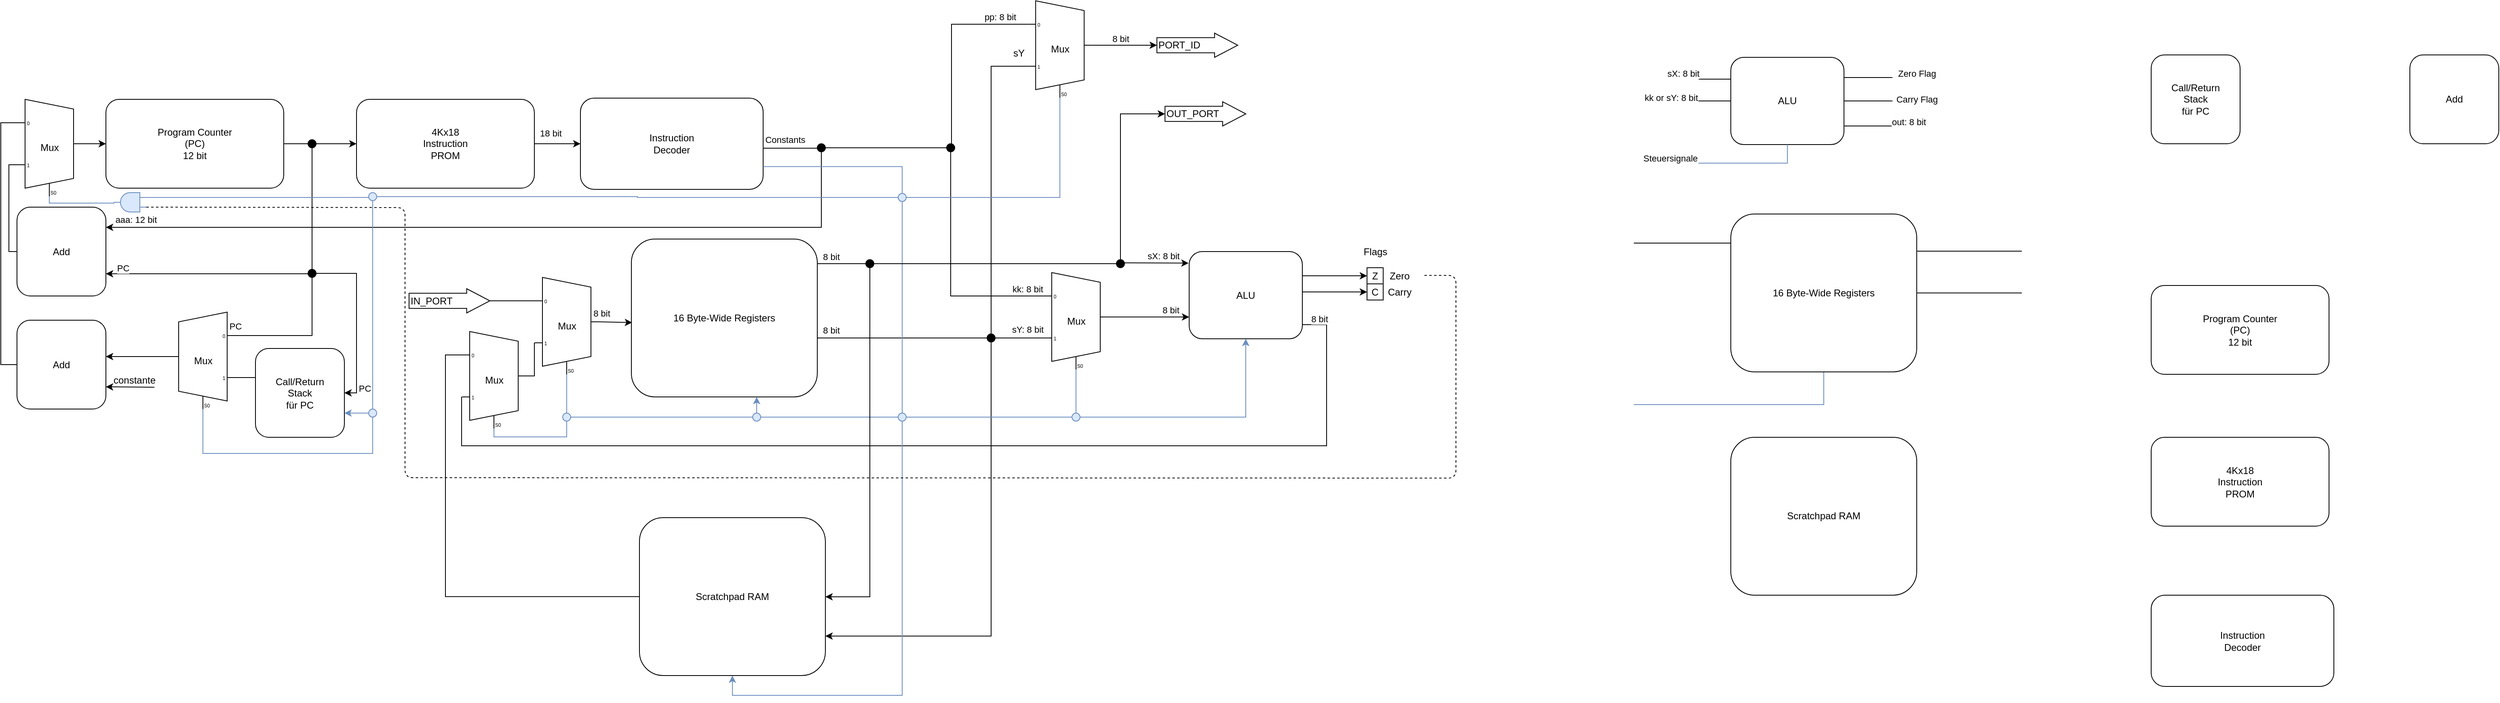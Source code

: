 <mxfile version="13.0.3" type="device" pages="2"><diagram name="Page-1" id="7e0a89b8-554c-2b80-1dc8-d5c74ca68de4"><mxGraphModel dx="2946" dy="1689" grid="1" gridSize="10" guides="1" tooltips="1" connect="1" arrows="1" fold="1" page="1" pageScale="1" pageWidth="1100" pageHeight="850" background="#ffffff" math="0" shadow="0"><root><mxCell id="0"/><mxCell id="1" parent="0"/><mxCell id="aS_MGmMylXZkTKRqorh6-2" style="edgeStyle=orthogonalEdgeStyle;rounded=0;orthogonalLoop=1;jettySize=auto;html=1;" parent="1" source="aS_MGmMylXZkTKRqorh6-3" target="aS_MGmMylXZkTKRqorh6-7" edge="1"><mxGeometry relative="1" as="geometry"/></mxCell><mxCell id="TMnPUyFUS64zEblRQHqK-1" value="18 bit" style="edgeLabel;html=1;align=center;verticalAlign=middle;resizable=0;points=[];" parent="aS_MGmMylXZkTKRqorh6-2" vertex="1" connectable="0"><mxGeometry x="-0.27" relative="1" as="geometry"><mxPoint x="-0.95" y="-13.5" as="offset"/></mxGeometry></mxCell><mxCell id="aS_MGmMylXZkTKRqorh6-3" value="4Kx18&lt;br&gt;Instruction&lt;br&gt;PROM" style="rounded=1;whiteSpace=wrap;html=1;" parent="1" vertex="1"><mxGeometry x="540" y="902" width="220" height="110" as="geometry"/></mxCell><mxCell id="eb53G0zX-qnK9QaFNG70-37" style="edgeStyle=orthogonalEdgeStyle;rounded=0;orthogonalLoop=1;jettySize=auto;html=1;entryX=0;entryY=0.5;entryDx=0;entryDy=0;endArrow=none;endFill=0;" parent="1" source="aS_MGmMylXZkTKRqorh6-5" target="eb53G0zX-qnK9QaFNG70-36" edge="1"><mxGeometry relative="1" as="geometry"/></mxCell><mxCell id="aS_MGmMylXZkTKRqorh6-5" value="Program Counter&lt;br&gt;(PC)&lt;br&gt;12 bit" style="rounded=1;whiteSpace=wrap;html=1;" parent="1" vertex="1"><mxGeometry x="230" y="902" width="220" height="110" as="geometry"/></mxCell><mxCell id="aS_MGmMylXZkTKRqorh6-6" style="edgeStyle=orthogonalEdgeStyle;rounded=0;orthogonalLoop=1;jettySize=auto;html=1;fillColor=#ffffff;endArrow=none;endFill=0;" parent="1" source="aS_MGmMylXZkTKRqorh6-7" target="aS_MGmMylXZkTKRqorh6-29" edge="1"><mxGeometry relative="1" as="geometry"><Array as="points"><mxPoint x="1060" y="962.5"/><mxPoint x="1060" y="962.5"/></Array></mxGeometry></mxCell><mxCell id="aS_MGmMylXZkTKRqorh6-7" value="Instruction&lt;br&gt;Decoder" style="rounded=1;whiteSpace=wrap;html=1;" parent="1" vertex="1"><mxGeometry x="817" y="900.5" width="226" height="113" as="geometry"/></mxCell><mxCell id="aS_MGmMylXZkTKRqorh6-8" style="edgeStyle=orthogonalEdgeStyle;rounded=0;orthogonalLoop=1;jettySize=auto;html=1;fillColor=#ffffff;endArrow=none;endFill=0;" parent="1" source="aS_MGmMylXZkTKRqorh6-10" target="aS_MGmMylXZkTKRqorh6-35" edge="1"><mxGeometry relative="1" as="geometry"><Array as="points"><mxPoint x="1210" y="1197.5"/><mxPoint x="1210" y="1197.5"/></Array></mxGeometry></mxCell><mxCell id="TMnPUyFUS64zEblRQHqK-19" value="8 bit" style="edgeLabel;html=1;align=center;verticalAlign=middle;resizable=0;points=[];" parent="aS_MGmMylXZkTKRqorh6-8" vertex="1" connectable="0"><mxGeometry x="-0.841" y="2" relative="1" as="geometry"><mxPoint y="-8" as="offset"/></mxGeometry></mxCell><mxCell id="hRC5Qu8OGgASzPT6jb96-7" style="edgeStyle=orthogonalEdgeStyle;rounded=0;orthogonalLoop=1;jettySize=auto;html=1;entryX=0;entryY=0.5;entryDx=0;entryDy=0;endArrow=none;endFill=0;" edge="1" parent="1" source="aS_MGmMylXZkTKRqorh6-10" target="hRC5Qu8OGgASzPT6jb96-5"><mxGeometry relative="1" as="geometry"><Array as="points"><mxPoint x="1140" y="1106"/></Array></mxGeometry></mxCell><mxCell id="hRC5Qu8OGgASzPT6jb96-8" value="8 bit" style="edgeLabel;html=1;align=center;verticalAlign=middle;resizable=0;points=[];" vertex="1" connectable="0" parent="hRC5Qu8OGgASzPT6jb96-7"><mxGeometry x="-0.727" relative="1" as="geometry"><mxPoint x="9" y="-9.02" as="offset"/></mxGeometry></mxCell><mxCell id="aS_MGmMylXZkTKRqorh6-10" value="16 Byte-Wide Registers" style="rounded=1;whiteSpace=wrap;html=1;" parent="1" vertex="1"><mxGeometry x="880" y="1075" width="230" height="195.5" as="geometry"/></mxCell><mxCell id="aS_MGmMylXZkTKRqorh6-11" style="edgeStyle=orthogonalEdgeStyle;rounded=0;orthogonalLoop=1;jettySize=auto;html=1;fillColor=#ffffff;entryX=0;entryY=0.217;entryDx=0;entryDy=3;entryPerimeter=0;endArrow=none;endFill=0;" parent="1" source="aS_MGmMylXZkTKRqorh6-12" target="aS_MGmMylXZkTKRqorh6-18" edge="1"><mxGeometry relative="1" as="geometry"/></mxCell><mxCell id="aS_MGmMylXZkTKRqorh6-12" value="IN_PORT" style="shape=singleArrow;whiteSpace=wrap;html=1;arrowWidth=0.629;arrowSize=0.287;align=left;" parent="1" vertex="1"><mxGeometry x="605" y="1136.5" width="100" height="30" as="geometry"/></mxCell><mxCell id="aS_MGmMylXZkTKRqorh6-13" value="PORT_ID" style="shape=singleArrow;whiteSpace=wrap;html=1;arrowWidth=0.629;arrowSize=0.287;align=left;" parent="1" vertex="1"><mxGeometry x="1530.1" y="820" width="100" height="30" as="geometry"/></mxCell><mxCell id="aS_MGmMylXZkTKRqorh6-14" value="OUT_PORT" style="shape=singleArrow;whiteSpace=wrap;html=1;arrowWidth=0.629;arrowSize=0.287;align=left;" parent="1" vertex="1"><mxGeometry x="1540.1" y="905" width="100" height="30" as="geometry"/></mxCell><mxCell id="aS_MGmMylXZkTKRqorh6-15" style="edgeStyle=orthogonalEdgeStyle;rounded=0;orthogonalLoop=1;jettySize=auto;html=1;exitX=1;exitY=0.5;exitDx=0;exitDy=-5;exitPerimeter=0;fillColor=#ffffff;" parent="1" source="aS_MGmMylXZkTKRqorh6-16" target="aS_MGmMylXZkTKRqorh6-13" edge="1"><mxGeometry relative="1" as="geometry"/></mxCell><mxCell id="TMnPUyFUS64zEblRQHqK-2" value="8 bit" style="edgeLabel;html=1;align=center;verticalAlign=middle;resizable=0;points=[];" parent="aS_MGmMylXZkTKRqorh6-15" vertex="1" connectable="0"><mxGeometry x="0.308" y="1" relative="1" as="geometry"><mxPoint x="-18.33" y="-7" as="offset"/></mxGeometry></mxCell><mxCell id="aS_MGmMylXZkTKRqorh6-16" value="Mux" style="shadow=0;dashed=0;align=center;html=1;strokeWidth=1;shape=mxgraph.electrical.abstract.mux2;" parent="1" vertex="1"><mxGeometry x="1370.1" y="780" width="80" height="120" as="geometry"/></mxCell><mxCell id="aS_MGmMylXZkTKRqorh6-17" style="edgeStyle=orthogonalEdgeStyle;rounded=0;orthogonalLoop=1;jettySize=auto;html=1;fillColor=#ffffff;exitX=1;exitY=0.5;exitDx=0;exitDy=-5;exitPerimeter=0;entryX=0.004;entryY=0.529;entryDx=0;entryDy=0;entryPerimeter=0;" parent="1" source="aS_MGmMylXZkTKRqorh6-18" target="aS_MGmMylXZkTKRqorh6-10" edge="1"><mxGeometry relative="1" as="geometry"><mxPoint x="940" y="1205.5" as="targetPoint"/><Array as="points"><mxPoint x="881" y="1178"/></Array><mxPoint x="790" y="1201.5" as="sourcePoint"/></mxGeometry></mxCell><mxCell id="TMnPUyFUS64zEblRQHqK-20" value="8 bit" style="edgeLabel;html=1;align=center;verticalAlign=middle;resizable=0;points=[];" parent="aS_MGmMylXZkTKRqorh6-17" vertex="1" connectable="0"><mxGeometry x="-0.707" y="1" relative="1" as="geometry"><mxPoint x="-3.34" y="-10.13" as="offset"/></mxGeometry></mxCell><mxCell id="aS_MGmMylXZkTKRqorh6-18" value="Mux" style="shadow=0;dashed=0;align=center;html=1;strokeWidth=1;shape=mxgraph.electrical.abstract.mux2;" parent="1" vertex="1"><mxGeometry x="760" y="1122.5" width="80" height="120" as="geometry"/></mxCell><mxCell id="aS_MGmMylXZkTKRqorh6-19" style="edgeStyle=orthogonalEdgeStyle;rounded=0;orthogonalLoop=1;jettySize=auto;html=1;fillColor=#ffffff;entryX=0;entryY=0.65;entryDx=0;entryDy=3;entryPerimeter=0;endArrow=none;endFill=0;" parent="1" source="aS_MGmMylXZkTKRqorh6-25" target="hRC5Qu8OGgASzPT6jb96-12" edge="1"><mxGeometry relative="1" as="geometry"><mxPoint x="1890" y="1136.5" as="sourcePoint"/><mxPoint x="1950" y="1188.5" as="targetPoint"/><Array as="points"><mxPoint x="1740" y="1181"/><mxPoint x="1740" y="1331"/><mxPoint x="670" y="1331"/></Array></mxGeometry></mxCell><mxCell id="TMnPUyFUS64zEblRQHqK-17" value="8 bit" style="edgeLabel;html=1;align=center;verticalAlign=middle;resizable=0;points=[];" parent="aS_MGmMylXZkTKRqorh6-19" vertex="1" connectable="0"><mxGeometry x="-0.958" relative="1" as="geometry"><mxPoint x="-7.2" y="-7.75" as="offset"/></mxGeometry></mxCell><mxCell id="aS_MGmMylXZkTKRqorh6-20" style="edgeStyle=orthogonalEdgeStyle;rounded=0;orthogonalLoop=1;jettySize=auto;html=1;exitX=1;exitY=0.5;exitDx=0;exitDy=-5;exitPerimeter=0;entryX=0;entryY=0.75;entryDx=0;entryDy=0;fillColor=#ffffff;" parent="1" source="aS_MGmMylXZkTKRqorh6-22" target="aS_MGmMylXZkTKRqorh6-25" edge="1"><mxGeometry relative="1" as="geometry"/></mxCell><mxCell id="sMMGkiqQoKg0Gh9cyo50-6" value="8 bit" style="edgeLabel;html=1;align=center;verticalAlign=middle;resizable=0;points=[];" parent="aS_MGmMylXZkTKRqorh6-20" vertex="1" connectable="0"><mxGeometry x="0.3" relative="1" as="geometry"><mxPoint x="11.8" y="-9" as="offset"/></mxGeometry></mxCell><mxCell id="aS_MGmMylXZkTKRqorh6-22" value="Mux" style="shadow=0;dashed=0;align=center;html=1;strokeWidth=1;shape=mxgraph.electrical.abstract.mux2;" parent="1" vertex="1"><mxGeometry x="1390" y="1116.5" width="80" height="120" as="geometry"/></mxCell><mxCell id="aS_MGmMylXZkTKRqorh6-23" style="edgeStyle=orthogonalEdgeStyle;rounded=0;orthogonalLoop=1;jettySize=auto;html=1;fillColor=#ffffff;entryX=0;entryY=0.5;entryDx=0;entryDy=0;" parent="1" source="aS_MGmMylXZkTKRqorh6-25" target="aS_MGmMylXZkTKRqorh6-41" edge="1"><mxGeometry relative="1" as="geometry"><mxPoint x="1770" y="1144.5" as="targetPoint"/><Array as="points"><mxPoint x="1730" y="1120.5"/><mxPoint x="1730" y="1120.5"/></Array></mxGeometry></mxCell><mxCell id="aS_MGmMylXZkTKRqorh6-24" style="edgeStyle=orthogonalEdgeStyle;rounded=0;orthogonalLoop=1;jettySize=auto;html=1;fillColor=#ffffff;" parent="1" source="aS_MGmMylXZkTKRqorh6-25" target="aS_MGmMylXZkTKRqorh6-43" edge="1"><mxGeometry relative="1" as="geometry"><Array as="points"><mxPoint x="1730" y="1140.5"/><mxPoint x="1730" y="1140.5"/></Array></mxGeometry></mxCell><mxCell id="aS_MGmMylXZkTKRqorh6-25" value="ALU" style="rounded=1;whiteSpace=wrap;html=1;" parent="1" vertex="1"><mxGeometry x="1570" y="1090.5" width="140" height="108" as="geometry"/></mxCell><mxCell id="aS_MGmMylXZkTKRqorh6-26" style="edgeStyle=orthogonalEdgeStyle;rounded=0;orthogonalLoop=1;jettySize=auto;html=1;fillColor=#ffffff;" parent="1" source="aS_MGmMylXZkTKRqorh6-29" target="eb53G0zX-qnK9QaFNG70-12" edge="1"><mxGeometry relative="1" as="geometry"><mxPoint x="490" y="1118" as="targetPoint"/><Array as="points"><mxPoint x="1115" y="1060.5"/></Array></mxGeometry></mxCell><mxCell id="eb53G0zX-qnK9QaFNG70-51" value="aaa: 12 bit" style="edgeLabel;html=1;align=center;verticalAlign=middle;resizable=0;points=[];" parent="aS_MGmMylXZkTKRqorh6-26" vertex="1" connectable="0"><mxGeometry x="0.931" y="-1" relative="1" as="geometry"><mxPoint x="2.33" y="-9" as="offset"/></mxGeometry></mxCell><mxCell id="aS_MGmMylXZkTKRqorh6-27" style="edgeStyle=orthogonalEdgeStyle;rounded=0;orthogonalLoop=1;jettySize=auto;html=1;fillColor=#ffffff;endArrow=none;endFill=0;" parent="1" source="aS_MGmMylXZkTKRqorh6-29" target="aS_MGmMylXZkTKRqorh6-32" edge="1"><mxGeometry relative="1" as="geometry"><Array as="points"><mxPoint x="1110" y="962.5"/></Array></mxGeometry></mxCell><mxCell id="aS_MGmMylXZkTKRqorh6-28" value="Constants" style="edgeLabel;html=1;align=center;verticalAlign=middle;resizable=0;points=[];" parent="aS_MGmMylXZkTKRqorh6-27" vertex="1" connectable="0"><mxGeometry x="0.7" y="-2" relative="1" as="geometry"><mxPoint x="-178" y="-12" as="offset"/></mxGeometry></mxCell><mxCell id="TMnPUyFUS64zEblRQHqK-4" style="edgeStyle=orthogonalEdgeStyle;rounded=0;orthogonalLoop=1;jettySize=auto;html=1;fillColor=#dae8fc;strokeColor=#6c8ebf;endArrow=none;endFill=0;exitX=1;exitY=0.75;exitDx=0;exitDy=0;" parent="1" source="aS_MGmMylXZkTKRqorh6-7" target="TMnPUyFUS64zEblRQHqK-7" edge="1"><mxGeometry relative="1" as="geometry"><mxPoint x="980" y="1020.5" as="targetPoint"/><Array as="points"><mxPoint x="1215" y="985.5"/></Array></mxGeometry></mxCell><mxCell id="aS_MGmMylXZkTKRqorh6-29" value="" style="ellipse;whiteSpace=wrap;html=1;aspect=fixed;fillColor=#000000;" parent="1" vertex="1"><mxGeometry x="1110" y="957" width="10" height="10" as="geometry"/></mxCell><mxCell id="aS_MGmMylXZkTKRqorh6-30" style="edgeStyle=orthogonalEdgeStyle;rounded=0;orthogonalLoop=1;jettySize=auto;html=1;entryX=0;entryY=0.217;entryDx=0;entryDy=3;entryPerimeter=0;fillColor=#ffffff;endArrow=none;endFill=0;" parent="1" source="aS_MGmMylXZkTKRqorh6-32" target="aS_MGmMylXZkTKRqorh6-16" edge="1"><mxGeometry relative="1" as="geometry"><Array as="points"><mxPoint x="1276" y="809"/></Array></mxGeometry></mxCell><mxCell id="TMnPUyFUS64zEblRQHqK-16" value="pp: 8 bit" style="edgeLabel;html=1;align=center;verticalAlign=middle;resizable=0;points=[];" parent="aS_MGmMylXZkTKRqorh6-30" vertex="1" connectable="0"><mxGeometry x="0.482" y="-28" relative="1" as="geometry"><mxPoint x="28" y="-37" as="offset"/></mxGeometry></mxCell><mxCell id="aS_MGmMylXZkTKRqorh6-31" style="edgeStyle=orthogonalEdgeStyle;rounded=0;orthogonalLoop=1;jettySize=auto;html=1;entryX=0;entryY=0.217;entryDx=0;entryDy=3;entryPerimeter=0;fillColor=#ffffff;endArrow=none;endFill=0;" parent="1" source="aS_MGmMylXZkTKRqorh6-32" target="aS_MGmMylXZkTKRqorh6-22" edge="1"><mxGeometry relative="1" as="geometry"><Array as="points"><mxPoint x="1275" y="1145.5"/></Array></mxGeometry></mxCell><mxCell id="TMnPUyFUS64zEblRQHqK-36" value="kk: 8 bit" style="edgeLabel;html=1;align=center;verticalAlign=middle;resizable=0;points=[];" parent="aS_MGmMylXZkTKRqorh6-31" vertex="1" connectable="0"><mxGeometry x="0.85" relative="1" as="geometry"><mxPoint x="1.5" y="-9" as="offset"/></mxGeometry></mxCell><mxCell id="aS_MGmMylXZkTKRqorh6-32" value="" style="ellipse;whiteSpace=wrap;html=1;aspect=fixed;fillColor=#000000;" parent="1" vertex="1"><mxGeometry x="1270" y="957" width="10" height="10" as="geometry"/></mxCell><mxCell id="aS_MGmMylXZkTKRqorh6-33" style="edgeStyle=orthogonalEdgeStyle;rounded=0;orthogonalLoop=1;jettySize=auto;html=1;entryX=0;entryY=0.65;entryDx=0;entryDy=3;entryPerimeter=0;fillColor=#ffffff;endArrow=none;endFill=0;" parent="1" source="aS_MGmMylXZkTKRqorh6-35" target="aS_MGmMylXZkTKRqorh6-22" edge="1"><mxGeometry relative="1" as="geometry"/></mxCell><mxCell id="sMMGkiqQoKg0Gh9cyo50-5" value="sY: 8 bit" style="edgeLabel;html=1;align=center;verticalAlign=middle;resizable=0;points=[];" parent="aS_MGmMylXZkTKRqorh6-33" vertex="1" connectable="0"><mxGeometry x="0.34" y="2" relative="1" as="geometry"><mxPoint x="-0.4" y="-9" as="offset"/></mxGeometry></mxCell><mxCell id="aS_MGmMylXZkTKRqorh6-34" style="edgeStyle=orthogonalEdgeStyle;rounded=0;orthogonalLoop=1;jettySize=auto;html=1;fillColor=#ffffff;entryX=0;entryY=0.65;entryDx=0;entryDy=3;entryPerimeter=0;endArrow=none;endFill=0;" parent="1" source="aS_MGmMylXZkTKRqorh6-35" target="aS_MGmMylXZkTKRqorh6-16" edge="1"><mxGeometry relative="1" as="geometry"><mxPoint x="1762.19" y="910.5" as="targetPoint"/><Array as="points"><mxPoint x="1325" y="861"/></Array></mxGeometry></mxCell><mxCell id="hRC5Qu8OGgASzPT6jb96-11" style="edgeStyle=orthogonalEdgeStyle;rounded=0;orthogonalLoop=1;jettySize=auto;html=1;entryX=1;entryY=0.75;entryDx=0;entryDy=0;endArrow=classic;endFill=1;" edge="1" parent="1" source="aS_MGmMylXZkTKRqorh6-35" target="hRC5Qu8OGgASzPT6jb96-1"><mxGeometry relative="1" as="geometry"><Array as="points"><mxPoint x="1325" y="1567"/></Array></mxGeometry></mxCell><mxCell id="aS_MGmMylXZkTKRqorh6-35" value="" style="ellipse;whiteSpace=wrap;html=1;aspect=fixed;fillColor=#000000;" parent="1" vertex="1"><mxGeometry x="1320" y="1192.5" width="10" height="10" as="geometry"/></mxCell><mxCell id="aS_MGmMylXZkTKRqorh6-36" style="edgeStyle=orthogonalEdgeStyle;rounded=0;orthogonalLoop=1;jettySize=auto;html=1;entryX=0;entryY=0.5;entryDx=0;entryDy=0;entryPerimeter=0;fillColor=#ffffff;" parent="1" source="aS_MGmMylXZkTKRqorh6-39" target="aS_MGmMylXZkTKRqorh6-14" edge="1"><mxGeometry relative="1" as="geometry"><Array as="points"><mxPoint x="1485" y="920"/></Array></mxGeometry></mxCell><mxCell id="aS_MGmMylXZkTKRqorh6-37" style="edgeStyle=orthogonalEdgeStyle;rounded=0;orthogonalLoop=1;jettySize=auto;html=1;entryX=-0.005;entryY=0.142;entryDx=0;entryDy=0;fillColor=#ffffff;entryPerimeter=0;exitX=1;exitY=0.5;exitDx=0;exitDy=0;" parent="1" source="aS_MGmMylXZkTKRqorh6-39" edge="1"><mxGeometry relative="1" as="geometry"><mxPoint x="1390" y="1086.5" as="sourcePoint"/><mxPoint x="1569.3" y="1104.836" as="targetPoint"/><Array as="points"><mxPoint x="1490" y="1104.5"/><mxPoint x="1500" y="1104.5"/></Array></mxGeometry></mxCell><mxCell id="aS_MGmMylXZkTKRqorh6-38" value="sX: 8 bit" style="edgeLabel;html=1;align=center;verticalAlign=middle;resizable=0;points=[];" parent="aS_MGmMylXZkTKRqorh6-37" vertex="1" connectable="0"><mxGeometry x="0.658" y="2" relative="1" as="geometry"><mxPoint x="-17.41" y="-7.27" as="offset"/></mxGeometry></mxCell><mxCell id="aS_MGmMylXZkTKRqorh6-39" value="" style="ellipse;whiteSpace=wrap;html=1;aspect=fixed;fillColor=#000000;" parent="1" vertex="1"><mxGeometry x="1480" y="1100.5" width="10" height="10" as="geometry"/></mxCell><mxCell id="aS_MGmMylXZkTKRqorh6-40" value="Flags" style="text;html=1;align=center;verticalAlign=middle;resizable=0;points=[];autosize=1;" parent="1" vertex="1"><mxGeometry x="1780" y="1080.5" width="40" height="20" as="geometry"/></mxCell><mxCell id="aS_MGmMylXZkTKRqorh6-41" value="Z" style="rounded=0;whiteSpace=wrap;html=1;" parent="1" vertex="1"><mxGeometry x="1790" y="1110.5" width="20" height="20" as="geometry"/></mxCell><mxCell id="aS_MGmMylXZkTKRqorh6-42" value="Zero" style="text;html=1;align=center;verticalAlign=middle;resizable=0;points=[];autosize=1;" parent="1" vertex="1"><mxGeometry x="1810" y="1110.5" width="40" height="20" as="geometry"/></mxCell><mxCell id="aS_MGmMylXZkTKRqorh6-43" value="C" style="rounded=0;whiteSpace=wrap;html=1;" parent="1" vertex="1"><mxGeometry x="1790" y="1130.5" width="20" height="20" as="geometry"/></mxCell><mxCell id="aS_MGmMylXZkTKRqorh6-44" value="Carry" style="text;html=1;align=center;verticalAlign=middle;resizable=0;points=[];autosize=1;" parent="1" vertex="1"><mxGeometry x="1810" y="1130.5" width="40" height="20" as="geometry"/></mxCell><mxCell id="TMnPUyFUS64zEblRQHqK-23" style="edgeStyle=orthogonalEdgeStyle;rounded=0;orthogonalLoop=1;jettySize=auto;html=1;fillColor=#dae8fc;strokeColor=#6c8ebf;entryX=0.5;entryY=0;entryDx=0;entryDy=0;endArrow=none;endFill=0;" parent="1" source="TMnPUyFUS64zEblRQHqK-7" target="TMnPUyFUS64zEblRQHqK-21" edge="1"><mxGeometry relative="1" as="geometry"><Array as="points"/></mxGeometry></mxCell><mxCell id="TMnPUyFUS64zEblRQHqK-35" style="edgeStyle=orthogonalEdgeStyle;rounded=0;orthogonalLoop=1;jettySize=auto;html=1;entryX=0.375;entryY=1;entryDx=10;entryDy=0;entryPerimeter=0;fillColor=#dae8fc;strokeColor=#6c8ebf;endArrow=none;endFill=0;" parent="1" source="TMnPUyFUS64zEblRQHqK-7" target="aS_MGmMylXZkTKRqorh6-16" edge="1"><mxGeometry relative="1" as="geometry"><mxPoint x="1390" y="1023.5" as="targetPoint"/></mxGeometry></mxCell><mxCell id="eb53G0zX-qnK9QaFNG70-53" style="edgeStyle=orthogonalEdgeStyle;rounded=0;orthogonalLoop=1;jettySize=auto;html=1;entryX=1;entryY=0.5;entryDx=0;entryDy=0;endArrow=none;endFill=0;fillColor=#dae8fc;strokeColor=#6c8ebf;" parent="1" source="TMnPUyFUS64zEblRQHqK-7" target="eb53G0zX-qnK9QaFNG70-52" edge="1"><mxGeometry relative="1" as="geometry"/></mxCell><mxCell id="TMnPUyFUS64zEblRQHqK-7" value="" style="ellipse;whiteSpace=wrap;html=1;aspect=fixed;fillColor=#dae8fc;strokeColor=#6c8ebf;" parent="1" vertex="1"><mxGeometry x="1210" y="1018.5" width="10" height="10" as="geometry"/></mxCell><mxCell id="TMnPUyFUS64zEblRQHqK-32" style="edgeStyle=orthogonalEdgeStyle;rounded=0;orthogonalLoop=1;jettySize=auto;html=1;entryX=0.375;entryY=1;entryDx=10;entryDy=0;entryPerimeter=0;fillColor=#dae8fc;strokeColor=#6c8ebf;endArrow=none;endFill=0;" parent="1" source="TMnPUyFUS64zEblRQHqK-11" target="aS_MGmMylXZkTKRqorh6-22" edge="1"><mxGeometry relative="1" as="geometry"/></mxCell><mxCell id="TMnPUyFUS64zEblRQHqK-33" style="edgeStyle=orthogonalEdgeStyle;rounded=0;orthogonalLoop=1;jettySize=auto;html=1;fillColor=#dae8fc;strokeColor=#6c8ebf;" parent="1" source="TMnPUyFUS64zEblRQHqK-11" target="aS_MGmMylXZkTKRqorh6-25" edge="1"><mxGeometry relative="1" as="geometry"/></mxCell><mxCell id="TMnPUyFUS64zEblRQHqK-11" value="" style="ellipse;whiteSpace=wrap;html=1;aspect=fixed;fillColor=#dae8fc;strokeColor=#6c8ebf;" parent="1" vertex="1"><mxGeometry x="1425" y="1290.5" width="10" height="10" as="geometry"/></mxCell><mxCell id="TMnPUyFUS64zEblRQHqK-25" style="edgeStyle=orthogonalEdgeStyle;rounded=0;orthogonalLoop=1;jettySize=auto;html=1;entryX=0;entryY=0.5;entryDx=0;entryDy=0;fillColor=#dae8fc;strokeColor=#6c8ebf;endArrow=none;endFill=0;" parent="1" source="TMnPUyFUS64zEblRQHqK-21" target="TMnPUyFUS64zEblRQHqK-11" edge="1"><mxGeometry relative="1" as="geometry"/></mxCell><mxCell id="TMnPUyFUS64zEblRQHqK-28" style="edgeStyle=orthogonalEdgeStyle;rounded=0;orthogonalLoop=1;jettySize=auto;html=1;entryX=1;entryY=0.5;entryDx=0;entryDy=0;fillColor=#dae8fc;strokeColor=#6c8ebf;endArrow=none;endFill=0;" parent="1" source="TMnPUyFUS64zEblRQHqK-21" target="TMnPUyFUS64zEblRQHqK-26" edge="1"><mxGeometry relative="1" as="geometry"/></mxCell><mxCell id="hRC5Qu8OGgASzPT6jb96-4" style="edgeStyle=orthogonalEdgeStyle;rounded=0;orthogonalLoop=1;jettySize=auto;html=1;fillColor=#dae8fc;strokeColor=#6c8ebf;" edge="1" parent="1" source="TMnPUyFUS64zEblRQHqK-21" target="hRC5Qu8OGgASzPT6jb96-1"><mxGeometry relative="1" as="geometry"><Array as="points"><mxPoint x="1215" y="1640"/><mxPoint x="1005" y="1640"/></Array></mxGeometry></mxCell><mxCell id="TMnPUyFUS64zEblRQHqK-21" value="" style="ellipse;whiteSpace=wrap;html=1;aspect=fixed;fillColor=#dae8fc;strokeColor=#6c8ebf;" parent="1" vertex="1"><mxGeometry x="1210" y="1290.5" width="10" height="10" as="geometry"/></mxCell><mxCell id="TMnPUyFUS64zEblRQHqK-29" style="edgeStyle=orthogonalEdgeStyle;rounded=0;orthogonalLoop=1;jettySize=auto;html=1;exitX=0;exitY=0.5;exitDx=0;exitDy=0;entryX=1;entryY=0.5;entryDx=0;entryDy=0;fillColor=#dae8fc;strokeColor=#6c8ebf;endArrow=none;endFill=0;" parent="1" source="TMnPUyFUS64zEblRQHqK-26" target="hRC5Qu8OGgASzPT6jb96-14" edge="1"><mxGeometry relative="1" as="geometry"><mxPoint x="800" y="1290.5" as="targetPoint"/><Array as="points"/></mxGeometry></mxCell><mxCell id="TMnPUyFUS64zEblRQHqK-30" style="edgeStyle=orthogonalEdgeStyle;rounded=0;orthogonalLoop=1;jettySize=auto;html=1;fillColor=#dae8fc;strokeColor=#6c8ebf;" parent="1" source="TMnPUyFUS64zEblRQHqK-26" target="aS_MGmMylXZkTKRqorh6-10" edge="1"><mxGeometry relative="1" as="geometry"><Array as="points"><mxPoint x="1035" y="1270.5"/><mxPoint x="1035" y="1270.5"/></Array></mxGeometry></mxCell><mxCell id="TMnPUyFUS64zEblRQHqK-26" value="" style="ellipse;whiteSpace=wrap;html=1;aspect=fixed;fillColor=#dae8fc;strokeColor=#6c8ebf;" parent="1" vertex="1"><mxGeometry x="1030" y="1290.5" width="10" height="10" as="geometry"/></mxCell><mxCell id="sMMGkiqQoKg0Gh9cyo50-1" value="" style="endArrow=none;dashed=1;html=1;exitX=0;exitY=0.25;exitDx=0;exitDy=0;exitPerimeter=0;" parent="1" source="eb53G0zX-qnK9QaFNG70-19" edge="1"><mxGeometry width="50" height="50" relative="1" as="geometry"><mxPoint x="570" y="1400.5" as="sourcePoint"/><mxPoint x="1860" y="1120" as="targetPoint"/><Array as="points"><mxPoint x="600" y="1036"/><mxPoint x="600" y="1370.5"/><mxPoint x="1900" y="1371"/><mxPoint x="1900" y="1120"/></Array></mxGeometry></mxCell><mxCell id="sMMGkiqQoKg0Gh9cyo50-4" value="sY" style="text;html=1;align=center;verticalAlign=middle;resizable=0;points=[];autosize=1;" parent="1" vertex="1"><mxGeometry x="1344.1" y="835" width="30" height="20" as="geometry"/></mxCell><mxCell id="eb53G0zX-qnK9QaFNG70-34" style="edgeStyle=orthogonalEdgeStyle;rounded=0;orthogonalLoop=1;jettySize=auto;html=1;entryX=1;entryY=0.65;entryDx=0;entryDy=3;entryPerimeter=0;endArrow=none;endFill=0;" parent="1" source="eb53G0zX-qnK9QaFNG70-2" target="eb53G0zX-qnK9QaFNG70-31" edge="1"><mxGeometry relative="1" as="geometry"><Array as="points"><mxPoint x="430" y="1246.5"/><mxPoint x="430" y="1246.5"/></Array></mxGeometry></mxCell><mxCell id="eb53G0zX-qnK9QaFNG70-2" value="Call/Return&lt;br&gt;Stack&lt;br&gt;für PC" style="rounded=1;whiteSpace=wrap;html=1;" parent="1" vertex="1"><mxGeometry x="415" y="1210.5" width="110" height="110" as="geometry"/></mxCell><mxCell id="eb53G0zX-qnK9QaFNG70-10" style="edgeStyle=orthogonalEdgeStyle;rounded=0;orthogonalLoop=1;jettySize=auto;html=1;entryX=0;entryY=0.217;entryDx=0;entryDy=3;entryPerimeter=0;endArrow=none;endFill=0;" parent="1" source="eb53G0zX-qnK9QaFNG70-3" target="eb53G0zX-qnK9QaFNG70-4" edge="1"><mxGeometry relative="1" as="geometry"><Array as="points"><mxPoint x="100" y="1230.5"/><mxPoint x="100" y="931.5"/></Array></mxGeometry></mxCell><mxCell id="eb53G0zX-qnK9QaFNG70-3" value="Add" style="rounded=1;whiteSpace=wrap;html=1;" parent="1" vertex="1"><mxGeometry x="120" y="1175.5" width="110" height="110" as="geometry"/></mxCell><mxCell id="eb53G0zX-qnK9QaFNG70-9" style="edgeStyle=orthogonalEdgeStyle;rounded=0;orthogonalLoop=1;jettySize=auto;html=1;exitX=1;exitY=0.5;exitDx=0;exitDy=-5;exitPerimeter=0;" parent="1" source="eb53G0zX-qnK9QaFNG70-4" target="aS_MGmMylXZkTKRqorh6-5" edge="1"><mxGeometry relative="1" as="geometry"/></mxCell><mxCell id="eb53G0zX-qnK9QaFNG70-4" value="Mux" style="shadow=0;dashed=0;align=center;html=1;strokeWidth=1;shape=mxgraph.electrical.abstract.mux2;" parent="1" vertex="1"><mxGeometry x="120" y="902" width="80" height="120" as="geometry"/></mxCell><mxCell id="eb53G0zX-qnK9QaFNG70-11" style="edgeStyle=orthogonalEdgeStyle;rounded=0;orthogonalLoop=1;jettySize=auto;html=1;entryX=0;entryY=0.65;entryDx=0;entryDy=3;entryPerimeter=0;endArrow=none;endFill=0;" parent="1" source="eb53G0zX-qnK9QaFNG70-12" target="eb53G0zX-qnK9QaFNG70-4" edge="1"><mxGeometry relative="1" as="geometry"><mxPoint x="360" y="1145.5" as="sourcePoint"/><Array as="points"><mxPoint x="110" y="1090.5"/><mxPoint x="110" y="983.5"/></Array></mxGeometry></mxCell><mxCell id="eb53G0zX-qnK9QaFNG70-12" value="Add" style="rounded=1;whiteSpace=wrap;html=1;" parent="1" vertex="1"><mxGeometry x="120" y="1035.5" width="110" height="110" as="geometry"/></mxCell><mxCell id="eb53G0zX-qnK9QaFNG70-14" value="" style="endArrow=classic;html=1;entryX=1;entryY=0.75;entryDx=0;entryDy=0;" parent="1" target="eb53G0zX-qnK9QaFNG70-3" edge="1"><mxGeometry width="50" height="50" relative="1" as="geometry"><mxPoint x="290" y="1258.5" as="sourcePoint"/><mxPoint x="1000" y="1100.5" as="targetPoint"/></mxGeometry></mxCell><mxCell id="eb53G0zX-qnK9QaFNG70-15" value="constante" style="text;html=1;align=center;verticalAlign=middle;resizable=0;points=[];autosize=1;" parent="1" vertex="1"><mxGeometry x="230" y="1239.5" width="70" height="20" as="geometry"/></mxCell><mxCell id="eb53G0zX-qnK9QaFNG70-20" style="edgeStyle=orthogonalEdgeStyle;rounded=0;orthogonalLoop=1;jettySize=auto;html=1;entryX=0.375;entryY=1;entryDx=10;entryDy=0;entryPerimeter=0;endArrow=none;endFill=0;exitX=1;exitY=0.5;exitDx=0;exitDy=0;exitPerimeter=0;fillColor=#dae8fc;strokeColor=#6c8ebf;" parent="1" source="eb53G0zX-qnK9QaFNG70-19" target="eb53G0zX-qnK9QaFNG70-4" edge="1"><mxGeometry relative="1" as="geometry"><Array as="points"><mxPoint x="240" y="1030.5"/><mxPoint x="160" y="1030.5"/></Array></mxGeometry></mxCell><mxCell id="eb53G0zX-qnK9QaFNG70-19" value="" style="verticalLabelPosition=bottom;shadow=0;dashed=0;align=center;html=1;verticalAlign=top;shape=mxgraph.electrical.logic_gates.logic_gate;operation=and;rotation=-180;fillColor=#dae8fc;strokeColor=#6c8ebf;" parent="1" vertex="1"><mxGeometry x="240" y="1017.5" width="40" height="24" as="geometry"/></mxCell><mxCell id="eb53G0zX-qnK9QaFNG70-32" style="edgeStyle=orthogonalEdgeStyle;rounded=0;orthogonalLoop=1;jettySize=auto;html=1;exitX=0;exitY=0.458;exitDx=0;exitDy=0;exitPerimeter=0;endArrow=classic;endFill=1;" parent="1" source="eb53G0zX-qnK9QaFNG70-31" target="eb53G0zX-qnK9QaFNG70-3" edge="1"><mxGeometry relative="1" as="geometry"><Array as="points"><mxPoint x="240" y="1220.5"/><mxPoint x="240" y="1220.5"/></Array></mxGeometry></mxCell><mxCell id="eb53G0zX-qnK9QaFNG70-31" value="Mux" style="shadow=0;dashed=0;align=center;html=1;strokeWidth=1;shape=mxgraph.electrical.abstract.mux2;operation=demux;" parent="1" vertex="1"><mxGeometry x="310" y="1165.5" width="80" height="120" as="geometry"/></mxCell><mxCell id="eb53G0zX-qnK9QaFNG70-38" style="edgeStyle=orthogonalEdgeStyle;rounded=0;orthogonalLoop=1;jettySize=auto;html=1;endArrow=classic;endFill=1;" parent="1" source="eb53G0zX-qnK9QaFNG70-36" target="aS_MGmMylXZkTKRqorh6-3" edge="1"><mxGeometry relative="1" as="geometry"><mxPoint x="520" y="957.0" as="targetPoint"/></mxGeometry></mxCell><mxCell id="eb53G0zX-qnK9QaFNG70-41" style="edgeStyle=orthogonalEdgeStyle;rounded=0;orthogonalLoop=1;jettySize=auto;html=1;entryX=0.5;entryY=0;entryDx=0;entryDy=0;endArrow=none;endFill=0;" parent="1" source="eb53G0zX-qnK9QaFNG70-36" target="eb53G0zX-qnK9QaFNG70-40" edge="1"><mxGeometry relative="1" as="geometry"><Array as="points"><mxPoint x="485" y="1030.5"/><mxPoint x="485" y="1030.5"/></Array></mxGeometry></mxCell><mxCell id="eb53G0zX-qnK9QaFNG70-36" value="" style="ellipse;whiteSpace=wrap;html=1;aspect=fixed;fillColor=#000000;" parent="1" vertex="1"><mxGeometry x="480" y="952" width="10" height="10" as="geometry"/></mxCell><mxCell id="eb53G0zX-qnK9QaFNG70-43" style="edgeStyle=orthogonalEdgeStyle;rounded=0;orthogonalLoop=1;jettySize=auto;html=1;endArrow=classic;endFill=1;entryX=1;entryY=0.75;entryDx=0;entryDy=0;" parent="1" source="eb53G0zX-qnK9QaFNG70-40" target="eb53G0zX-qnK9QaFNG70-12" edge="1"><mxGeometry relative="1" as="geometry"><Array as="points"><mxPoint x="475" y="1118.5"/></Array></mxGeometry></mxCell><mxCell id="eb53G0zX-qnK9QaFNG70-48" value="PC" style="edgeLabel;html=1;align=center;verticalAlign=middle;resizable=0;points=[];" parent="eb53G0zX-qnK9QaFNG70-43" vertex="1" connectable="0"><mxGeometry x="0.837" y="1" relative="1" as="geometry"><mxPoint x="-0.03" y="-8.5" as="offset"/></mxGeometry></mxCell><mxCell id="eb53G0zX-qnK9QaFNG70-44" style="edgeStyle=orthogonalEdgeStyle;rounded=0;orthogonalLoop=1;jettySize=auto;html=1;endArrow=classic;endFill=1;" parent="1" source="eb53G0zX-qnK9QaFNG70-40" target="eb53G0zX-qnK9QaFNG70-2" edge="1"><mxGeometry relative="1" as="geometry"><Array as="points"><mxPoint x="540" y="1117.5"/><mxPoint x="540" y="1265.5"/></Array></mxGeometry></mxCell><mxCell id="eb53G0zX-qnK9QaFNG70-63" value="PC" style="edgeLabel;html=1;align=center;verticalAlign=middle;resizable=0;points=[];" parent="eb53G0zX-qnK9QaFNG70-44" vertex="1" connectable="0"><mxGeometry x="0.855" relative="1" as="geometry"><mxPoint x="10" y="-5.6" as="offset"/></mxGeometry></mxCell><mxCell id="eb53G0zX-qnK9QaFNG70-45" style="edgeStyle=orthogonalEdgeStyle;rounded=0;orthogonalLoop=1;jettySize=auto;html=1;entryX=1;entryY=0.217;entryDx=0;entryDy=3;entryPerimeter=0;endArrow=none;endFill=0;" parent="1" source="eb53G0zX-qnK9QaFNG70-40" target="eb53G0zX-qnK9QaFNG70-31" edge="1"><mxGeometry relative="1" as="geometry"><Array as="points"><mxPoint x="485" y="1194.5"/></Array></mxGeometry></mxCell><mxCell id="eb53G0zX-qnK9QaFNG70-50" value="PC" style="edgeLabel;html=1;align=center;verticalAlign=middle;resizable=0;points=[];" parent="eb53G0zX-qnK9QaFNG70-45" vertex="1" connectable="0"><mxGeometry x="0.856" y="-1" relative="1" as="geometry"><mxPoint x="-12" y="-11" as="offset"/></mxGeometry></mxCell><mxCell id="eb53G0zX-qnK9QaFNG70-40" value="" style="ellipse;whiteSpace=wrap;html=1;aspect=fixed;fillColor=#000000;" parent="1" vertex="1"><mxGeometry x="480" y="1112.5" width="10" height="10" as="geometry"/></mxCell><mxCell id="eb53G0zX-qnK9QaFNG70-55" style="edgeStyle=orthogonalEdgeStyle;rounded=0;orthogonalLoop=1;jettySize=auto;html=1;entryX=0;entryY=0.75;entryDx=0;entryDy=0;entryPerimeter=0;endArrow=none;endFill=0;fillColor=#dae8fc;strokeColor=#6c8ebf;" parent="1" source="eb53G0zX-qnK9QaFNG70-52" target="eb53G0zX-qnK9QaFNG70-19" edge="1"><mxGeometry relative="1" as="geometry"><Array as="points"><mxPoint x="480" y="1023.5"/><mxPoint x="480" y="1023.5"/></Array></mxGeometry></mxCell><mxCell id="eb53G0zX-qnK9QaFNG70-57" style="edgeStyle=orthogonalEdgeStyle;rounded=0;orthogonalLoop=1;jettySize=auto;html=1;entryX=0.5;entryY=0;entryDx=0;entryDy=0;endArrow=none;endFill=0;fillColor=#dae8fc;strokeColor=#6c8ebf;" parent="1" source="eb53G0zX-qnK9QaFNG70-52" target="eb53G0zX-qnK9QaFNG70-56" edge="1"><mxGeometry relative="1" as="geometry"/></mxCell><mxCell id="eb53G0zX-qnK9QaFNG70-52" value="" style="ellipse;whiteSpace=wrap;html=1;aspect=fixed;fillColor=#dae8fc;strokeColor=#6c8ebf;" parent="1" vertex="1"><mxGeometry x="555" y="1017.5" width="10" height="10" as="geometry"/></mxCell><mxCell id="eb53G0zX-qnK9QaFNG70-59" style="edgeStyle=orthogonalEdgeStyle;rounded=0;orthogonalLoop=1;jettySize=auto;html=1;endArrow=classic;endFill=1;fillColor=#dae8fc;strokeColor=#6c8ebf;" parent="1" source="eb53G0zX-qnK9QaFNG70-56" target="eb53G0zX-qnK9QaFNG70-2" edge="1"><mxGeometry relative="1" as="geometry"><Array as="points"><mxPoint x="550" y="1290.5"/><mxPoint x="550" y="1290.5"/></Array></mxGeometry></mxCell><mxCell id="eb53G0zX-qnK9QaFNG70-61" style="edgeStyle=orthogonalEdgeStyle;rounded=0;orthogonalLoop=1;jettySize=auto;html=1;entryX=0.375;entryY=1;entryDx=10;entryDy=0;entryPerimeter=0;endArrow=none;endFill=0;fillColor=#dae8fc;strokeColor=#6c8ebf;" parent="1" source="eb53G0zX-qnK9QaFNG70-56" target="eb53G0zX-qnK9QaFNG70-31" edge="1"><mxGeometry relative="1" as="geometry"><Array as="points"><mxPoint x="560" y="1340.5"/><mxPoint x="350" y="1340.5"/></Array></mxGeometry></mxCell><mxCell id="eb53G0zX-qnK9QaFNG70-56" value="" style="ellipse;whiteSpace=wrap;html=1;aspect=fixed;fillColor=#dae8fc;strokeColor=#6c8ebf;" parent="1" vertex="1"><mxGeometry x="555" y="1285.5" width="10" height="10" as="geometry"/></mxCell><mxCell id="hRC5Qu8OGgASzPT6jb96-3" style="edgeStyle=orthogonalEdgeStyle;rounded=0;orthogonalLoop=1;jettySize=auto;html=1;entryX=0;entryY=0.217;entryDx=0;entryDy=3;entryPerimeter=0;endArrow=none;endFill=0;" edge="1" parent="1" source="hRC5Qu8OGgASzPT6jb96-1" target="hRC5Qu8OGgASzPT6jb96-12"><mxGeometry relative="1" as="geometry"><mxPoint x="650" y="1190" as="targetPoint"/></mxGeometry></mxCell><mxCell id="hRC5Qu8OGgASzPT6jb96-1" value="Scratchpad RAM" style="rounded=1;whiteSpace=wrap;html=1;" vertex="1" parent="1"><mxGeometry x="890" y="1420" width="230" height="195.5" as="geometry"/></mxCell><mxCell id="hRC5Qu8OGgASzPT6jb96-6" style="edgeStyle=orthogonalEdgeStyle;rounded=0;orthogonalLoop=1;jettySize=auto;html=1;entryX=0;entryY=0.5;entryDx=0;entryDy=0;endArrow=none;endFill=0;" edge="1" parent="1" source="hRC5Qu8OGgASzPT6jb96-5" target="aS_MGmMylXZkTKRqorh6-39"><mxGeometry relative="1" as="geometry"/></mxCell><mxCell id="hRC5Qu8OGgASzPT6jb96-9" style="edgeStyle=orthogonalEdgeStyle;rounded=0;orthogonalLoop=1;jettySize=auto;html=1;" edge="1" parent="1" source="hRC5Qu8OGgASzPT6jb96-5" target="hRC5Qu8OGgASzPT6jb96-1"><mxGeometry relative="1" as="geometry"><Array as="points"><mxPoint x="1175" y="1518"/></Array></mxGeometry></mxCell><mxCell id="hRC5Qu8OGgASzPT6jb96-5" value="" style="ellipse;whiteSpace=wrap;html=1;aspect=fixed;fillColor=#000000;" vertex="1" parent="1"><mxGeometry x="1170" y="1100.5" width="10" height="10" as="geometry"/></mxCell><mxCell id="hRC5Qu8OGgASzPT6jb96-13" style="edgeStyle=orthogonalEdgeStyle;rounded=0;orthogonalLoop=1;jettySize=auto;html=1;exitX=1;exitY=0.5;exitDx=0;exitDy=-5;exitPerimeter=0;entryX=0;entryY=0.65;entryDx=0;entryDy=3;entryPerimeter=0;endArrow=none;endFill=0;" edge="1" parent="1" source="hRC5Qu8OGgASzPT6jb96-12" target="aS_MGmMylXZkTKRqorh6-18"><mxGeometry relative="1" as="geometry"><Array as="points"><mxPoint x="760" y="1244"/></Array></mxGeometry></mxCell><mxCell id="hRC5Qu8OGgASzPT6jb96-12" value="Mux" style="shadow=0;dashed=0;align=center;html=1;strokeWidth=1;shape=mxgraph.electrical.abstract.mux2;" vertex="1" parent="1"><mxGeometry x="670" y="1189.5" width="80" height="120" as="geometry"/></mxCell><mxCell id="hRC5Qu8OGgASzPT6jb96-15" style="edgeStyle=orthogonalEdgeStyle;rounded=0;orthogonalLoop=1;jettySize=auto;html=1;entryX=0.375;entryY=1;entryDx=10;entryDy=0;entryPerimeter=0;endArrow=none;endFill=0;fillColor=#dae8fc;strokeColor=#6c8ebf;" edge="1" parent="1" source="hRC5Qu8OGgASzPT6jb96-14" target="aS_MGmMylXZkTKRqorh6-18"><mxGeometry relative="1" as="geometry"/></mxCell><mxCell id="hRC5Qu8OGgASzPT6jb96-16" style="edgeStyle=orthogonalEdgeStyle;rounded=0;orthogonalLoop=1;jettySize=auto;html=1;entryX=0.375;entryY=1;entryDx=10;entryDy=0;entryPerimeter=0;endArrow=none;endFill=0;fillColor=#dae8fc;strokeColor=#6c8ebf;exitX=0.5;exitY=1;exitDx=0;exitDy=0;" edge="1" parent="1" source="hRC5Qu8OGgASzPT6jb96-14" target="hRC5Qu8OGgASzPT6jb96-12"><mxGeometry relative="1" as="geometry"><Array as="points"><mxPoint x="800" y="1320"/><mxPoint x="710" y="1320"/></Array></mxGeometry></mxCell><mxCell id="hRC5Qu8OGgASzPT6jb96-14" value="" style="ellipse;whiteSpace=wrap;html=1;aspect=fixed;fillColor=#dae8fc;strokeColor=#6c8ebf;" vertex="1" parent="1"><mxGeometry x="795" y="1290.5" width="10" height="10" as="geometry"/></mxCell><mxCell id="hRC5Qu8OGgASzPT6jb96-22" style="edgeStyle=orthogonalEdgeStyle;rounded=0;orthogonalLoop=1;jettySize=auto;html=1;endArrow=none;endFill=0;" edge="1" parent="1" source="hRC5Qu8OGgASzPT6jb96-17"><mxGeometry relative="1" as="geometry"><mxPoint x="2440" y="904" as="targetPoint"/></mxGeometry></mxCell><mxCell id="wjGYP1hX_GQlNWz3Ocdg-5" value="Carry Flag" style="edgeLabel;html=1;align=center;verticalAlign=middle;resizable=0;points=[];" vertex="1" connectable="0" parent="hRC5Qu8OGgASzPT6jb96-22"><mxGeometry x="0.8" y="2" relative="1" as="geometry"><mxPoint x="35.71" as="offset"/></mxGeometry></mxCell><mxCell id="hRC5Qu8OGgASzPT6jb96-23" style="edgeStyle=orthogonalEdgeStyle;rounded=0;orthogonalLoop=1;jettySize=auto;html=1;endArrow=none;endFill=0;" edge="1" parent="1" source="hRC5Qu8OGgASzPT6jb96-17"><mxGeometry relative="1" as="geometry"><mxPoint x="2440" y="935" as="targetPoint"/><Array as="points"><mxPoint x="2410" y="935"/><mxPoint x="2410" y="935"/></Array></mxGeometry></mxCell><mxCell id="wjGYP1hX_GQlNWz3Ocdg-6" value="out: 8 bit" style="edgeLabel;html=1;align=center;verticalAlign=middle;resizable=0;points=[];" vertex="1" connectable="0" parent="hRC5Qu8OGgASzPT6jb96-23"><mxGeometry x="1" y="-7" relative="1" as="geometry"><mxPoint x="20" y="-12" as="offset"/></mxGeometry></mxCell><mxCell id="hRC5Qu8OGgASzPT6jb96-24" style="edgeStyle=orthogonalEdgeStyle;rounded=0;orthogonalLoop=1;jettySize=auto;html=1;endArrow=none;endFill=0;" edge="1" parent="1" source="hRC5Qu8OGgASzPT6jb96-17"><mxGeometry relative="1" as="geometry"><mxPoint x="2440" y="875" as="targetPoint"/><Array as="points"><mxPoint x="2430" y="875"/><mxPoint x="2430" y="875"/></Array></mxGeometry></mxCell><mxCell id="wjGYP1hX_GQlNWz3Ocdg-4" value="Zero Flag" style="edgeLabel;html=1;align=center;verticalAlign=middle;resizable=0;points=[];" vertex="1" connectable="0" parent="hRC5Qu8OGgASzPT6jb96-24"><mxGeometry x="0.667" y="13" relative="1" as="geometry"><mxPoint x="39.71" y="8" as="offset"/></mxGeometry></mxCell><mxCell id="hRC5Qu8OGgASzPT6jb96-17" value="ALU" style="rounded=1;whiteSpace=wrap;html=1;" vertex="1" parent="1"><mxGeometry x="2240" y="850" width="140" height="108" as="geometry"/></mxCell><mxCell id="hRC5Qu8OGgASzPT6jb96-19" style="edgeStyle=orthogonalEdgeStyle;rounded=0;orthogonalLoop=1;jettySize=auto;html=1;entryX=0;entryY=0.25;entryDx=0;entryDy=0;endArrow=none;endFill=0;" edge="1" parent="1" target="hRC5Qu8OGgASzPT6jb96-17"><mxGeometry relative="1" as="geometry"><mxPoint x="2200" y="877" as="sourcePoint"/><Array as="points"><mxPoint x="2220" y="877"/><mxPoint x="2220" y="877"/></Array></mxGeometry></mxCell><mxCell id="wjGYP1hX_GQlNWz3Ocdg-1" value="sX: 8 bit" style="edgeLabel;html=1;align=center;verticalAlign=middle;resizable=0;points=[];" vertex="1" connectable="0" parent="hRC5Qu8OGgASzPT6jb96-19"><mxGeometry x="0.267" y="-3" relative="1" as="geometry"><mxPoint x="-45.2" y="-10" as="offset"/></mxGeometry></mxCell><mxCell id="hRC5Qu8OGgASzPT6jb96-20" style="edgeStyle=orthogonalEdgeStyle;rounded=0;orthogonalLoop=1;jettySize=auto;html=1;endArrow=none;endFill=0;" edge="1" parent="1" target="hRC5Qu8OGgASzPT6jb96-17"><mxGeometry relative="1" as="geometry"><mxPoint x="2200" y="904" as="sourcePoint"/><Array as="points"><mxPoint x="2220" y="904"/><mxPoint x="2220" y="904"/></Array></mxGeometry></mxCell><mxCell id="wjGYP1hX_GQlNWz3Ocdg-2" value="kk or sY: 8 bit" style="edgeLabel;html=1;align=center;verticalAlign=middle;resizable=0;points=[];" vertex="1" connectable="0" parent="hRC5Qu8OGgASzPT6jb96-20"><mxGeometry y="-15" relative="1" as="geometry"><mxPoint x="-54" y="-19.03" as="offset"/></mxGeometry></mxCell><mxCell id="hRC5Qu8OGgASzPT6jb96-21" style="edgeStyle=orthogonalEdgeStyle;rounded=0;orthogonalLoop=1;jettySize=auto;html=1;entryX=0.5;entryY=1;entryDx=0;entryDy=0;endArrow=none;endFill=0;fillColor=#dae8fc;strokeColor=#6c8ebf;" edge="1" parent="1" target="hRC5Qu8OGgASzPT6jb96-17"><mxGeometry relative="1" as="geometry"><mxPoint x="2200" y="981" as="sourcePoint"/><Array as="points"><mxPoint x="2310" y="981"/></Array></mxGeometry></mxCell><mxCell id="wjGYP1hX_GQlNWz3Ocdg-3" value="Steuersignale" style="edgeLabel;html=1;align=center;verticalAlign=middle;resizable=0;points=[];" vertex="1" connectable="0" parent="hRC5Qu8OGgASzPT6jb96-21"><mxGeometry x="-0.747" relative="1" as="geometry"><mxPoint x="-52.14" y="-6" as="offset"/></mxGeometry></mxCell><mxCell id="hRC5Qu8OGgASzPT6jb96-25" value="Scratchpad RAM" style="rounded=1;whiteSpace=wrap;html=1;" vertex="1" parent="1"><mxGeometry x="2240" y="1320.5" width="230" height="195.5" as="geometry"/></mxCell><mxCell id="hRC5Qu8OGgASzPT6jb96-32" style="edgeStyle=orthogonalEdgeStyle;rounded=0;orthogonalLoop=1;jettySize=auto;html=1;endArrow=none;endFill=0;" edge="1" parent="1" source="hRC5Qu8OGgASzPT6jb96-26"><mxGeometry relative="1" as="geometry"><mxPoint x="2600" y="1090" as="targetPoint"/><Array as="points"><mxPoint x="2600" y="1090"/></Array></mxGeometry></mxCell><mxCell id="hRC5Qu8OGgASzPT6jb96-33" style="edgeStyle=orthogonalEdgeStyle;rounded=0;orthogonalLoop=1;jettySize=auto;html=1;endArrow=none;endFill=0;" edge="1" parent="1" source="hRC5Qu8OGgASzPT6jb96-26"><mxGeometry relative="1" as="geometry"><mxPoint x="2600" y="1141.75" as="targetPoint"/></mxGeometry></mxCell><mxCell id="hRC5Qu8OGgASzPT6jb96-34" style="edgeStyle=orthogonalEdgeStyle;rounded=0;orthogonalLoop=1;jettySize=auto;html=1;endArrow=none;endFill=0;" edge="1" parent="1" source="hRC5Qu8OGgASzPT6jb96-26"><mxGeometry relative="1" as="geometry"><mxPoint x="2120" y="1080" as="targetPoint"/><Array as="points"><mxPoint x="2120" y="1080"/></Array></mxGeometry></mxCell><mxCell id="hRC5Qu8OGgASzPT6jb96-35" style="edgeStyle=orthogonalEdgeStyle;rounded=0;orthogonalLoop=1;jettySize=auto;html=1;endArrow=none;endFill=0;fillColor=#dae8fc;strokeColor=#6c8ebf;" edge="1" parent="1" source="hRC5Qu8OGgASzPT6jb96-26"><mxGeometry relative="1" as="geometry"><mxPoint x="2120" y="1280" as="targetPoint"/><Array as="points"><mxPoint x="2355" y="1280"/></Array></mxGeometry></mxCell><mxCell id="hRC5Qu8OGgASzPT6jb96-26" value="16 Byte-Wide Registers" style="rounded=1;whiteSpace=wrap;html=1;" vertex="1" parent="1"><mxGeometry x="2240" y="1044" width="230" height="195.5" as="geometry"/></mxCell><mxCell id="hRC5Qu8OGgASzPT6jb96-27" value="Add" style="rounded=1;whiteSpace=wrap;html=1;" vertex="1" parent="1"><mxGeometry x="3080" y="847" width="110" height="110" as="geometry"/></mxCell><mxCell id="hRC5Qu8OGgASzPT6jb96-28" value="Call/Return&lt;br&gt;Stack&lt;br&gt;für PC" style="rounded=1;whiteSpace=wrap;html=1;" vertex="1" parent="1"><mxGeometry x="2760" y="847" width="110" height="110" as="geometry"/></mxCell><mxCell id="hRC5Qu8OGgASzPT6jb96-29" value="4Kx18&lt;br&gt;Instruction&lt;br&gt;PROM" style="rounded=1;whiteSpace=wrap;html=1;" vertex="1" parent="1"><mxGeometry x="2760" y="1320.5" width="220" height="110" as="geometry"/></mxCell><mxCell id="hRC5Qu8OGgASzPT6jb96-30" value="Program Counter&lt;br&gt;(PC)&lt;br&gt;12 bit" style="rounded=1;whiteSpace=wrap;html=1;" vertex="1" parent="1"><mxGeometry x="2760" y="1132.5" width="220" height="110" as="geometry"/></mxCell><mxCell id="hRC5Qu8OGgASzPT6jb96-31" value="Instruction&lt;br&gt;Decoder" style="rounded=1;whiteSpace=wrap;html=1;" vertex="1" parent="1"><mxGeometry x="2760" y="1516" width="226" height="113" as="geometry"/></mxCell></root></mxGraphModel></diagram><diagram id="YJCbuAsRo94QHSsue212" name="first_olt_Blockdiagram"><mxGraphModel dx="2426" dy="1391" grid="1" gridSize="10" guides="1" tooltips="1" connect="1" arrows="1" fold="1" page="1" pageScale="1" pageWidth="827" pageHeight="1169" math="0" shadow="0"><root><mxCell id="-Rk0x1iF5E0fayAWaoYo-0"/><mxCell id="-Rk0x1iF5E0fayAWaoYo-1" parent="-Rk0x1iF5E0fayAWaoYo-0"/><mxCell id="-Rk0x1iF5E0fayAWaoYo-2" style="edgeStyle=orthogonalEdgeStyle;rounded=0;orthogonalLoop=1;jettySize=auto;html=1;" edge="1" parent="-Rk0x1iF5E0fayAWaoYo-1" source="-Rk0x1iF5E0fayAWaoYo-3" target="-Rk0x1iF5E0fayAWaoYo-7"><mxGeometry relative="1" as="geometry"/></mxCell><mxCell id="-Rk0x1iF5E0fayAWaoYo-3" value="1Kx18&lt;br&gt;Instruction&lt;br&gt;PROM" style="rounded=1;whiteSpace=wrap;html=1;" vertex="1" parent="-Rk0x1iF5E0fayAWaoYo-1"><mxGeometry x="40" y="40" width="120" height="60" as="geometry"/></mxCell><mxCell id="-Rk0x1iF5E0fayAWaoYo-4" style="edgeStyle=orthogonalEdgeStyle;rounded=0;orthogonalLoop=1;jettySize=auto;html=1;" edge="1" parent="-Rk0x1iF5E0fayAWaoYo-1" source="-Rk0x1iF5E0fayAWaoYo-5" target="-Rk0x1iF5E0fayAWaoYo-3"><mxGeometry relative="1" as="geometry"/></mxCell><mxCell id="-Rk0x1iF5E0fayAWaoYo-5" value="Program Counter&lt;br&gt;(PC)" style="rounded=1;whiteSpace=wrap;html=1;" vertex="1" parent="-Rk0x1iF5E0fayAWaoYo-1"><mxGeometry x="210" y="40" width="120" height="60" as="geometry"/></mxCell><mxCell id="-Rk0x1iF5E0fayAWaoYo-6" style="edgeStyle=orthogonalEdgeStyle;rounded=0;orthogonalLoop=1;jettySize=auto;html=1;fillColor=#ffffff;" edge="1" parent="-Rk0x1iF5E0fayAWaoYo-1" source="-Rk0x1iF5E0fayAWaoYo-7" target="-Rk0x1iF5E0fayAWaoYo-29"><mxGeometry relative="1" as="geometry"/></mxCell><mxCell id="-Rk0x1iF5E0fayAWaoYo-7" value="Instruction&lt;br&gt;Decoder" style="rounded=1;whiteSpace=wrap;html=1;" vertex="1" parent="-Rk0x1iF5E0fayAWaoYo-1"><mxGeometry x="40" y="160" width="120" height="60" as="geometry"/></mxCell><mxCell id="-Rk0x1iF5E0fayAWaoYo-8" style="edgeStyle=orthogonalEdgeStyle;rounded=0;orthogonalLoop=1;jettySize=auto;html=1;fillColor=#ffffff;" edge="1" parent="-Rk0x1iF5E0fayAWaoYo-1" source="-Rk0x1iF5E0fayAWaoYo-10" target="-Rk0x1iF5E0fayAWaoYo-35"><mxGeometry relative="1" as="geometry"><Array as="points"><mxPoint x="480" y="441"/><mxPoint x="480" y="441"/></Array></mxGeometry></mxCell><mxCell id="-Rk0x1iF5E0fayAWaoYo-9" style="edgeStyle=orthogonalEdgeStyle;rounded=0;orthogonalLoop=1;jettySize=auto;html=1;fillColor=#ffffff;entryX=0;entryY=0.5;entryDx=0;entryDy=0;" edge="1" parent="-Rk0x1iF5E0fayAWaoYo-1" source="-Rk0x1iF5E0fayAWaoYo-10" target="-Rk0x1iF5E0fayAWaoYo-39"><mxGeometry relative="1" as="geometry"><mxPoint x="650" y="200" as="targetPoint"/><Array as="points"><mxPoint x="570" y="349"/><mxPoint x="570" y="349"/></Array></mxGeometry></mxCell><mxCell id="-Rk0x1iF5E0fayAWaoYo-10" value="16 Byte-Wide Registers" style="rounded=1;whiteSpace=wrap;html=1;" vertex="1" parent="-Rk0x1iF5E0fayAWaoYo-1"><mxGeometry x="300" y="330" width="160" height="136" as="geometry"/></mxCell><mxCell id="-Rk0x1iF5E0fayAWaoYo-11" style="edgeStyle=orthogonalEdgeStyle;rounded=0;orthogonalLoop=1;jettySize=auto;html=1;fillColor=#ffffff;entryX=0;entryY=0.217;entryDx=0;entryDy=3;entryPerimeter=0;" edge="1" parent="-Rk0x1iF5E0fayAWaoYo-1" source="-Rk0x1iF5E0fayAWaoYo-12" target="-Rk0x1iF5E0fayAWaoYo-18"><mxGeometry relative="1" as="geometry"/></mxCell><mxCell id="-Rk0x1iF5E0fayAWaoYo-12" value="IN_PORT" style="shape=singleArrow;whiteSpace=wrap;html=1;arrowWidth=0.629;arrowSize=0.287;align=left;" vertex="1" parent="-Rk0x1iF5E0fayAWaoYo-1"><mxGeometry x="20" y="358" width="100" height="30" as="geometry"/></mxCell><mxCell id="-Rk0x1iF5E0fayAWaoYo-13" value="PORT_ID" style="shape=singleArrow;whiteSpace=wrap;html=1;arrowWidth=0.629;arrowSize=0.287;align=left;" vertex="1" parent="-Rk0x1iF5E0fayAWaoYo-1"><mxGeometry x="760" y="50" width="100" height="30" as="geometry"/></mxCell><mxCell id="-Rk0x1iF5E0fayAWaoYo-14" value="OUT_PORT" style="shape=singleArrow;whiteSpace=wrap;html=1;arrowWidth=0.629;arrowSize=0.287;align=left;" vertex="1" parent="-Rk0x1iF5E0fayAWaoYo-1"><mxGeometry x="770" y="135" width="100" height="30" as="geometry"/></mxCell><mxCell id="-Rk0x1iF5E0fayAWaoYo-15" style="edgeStyle=orthogonalEdgeStyle;rounded=0;orthogonalLoop=1;jettySize=auto;html=1;exitX=1;exitY=0.5;exitDx=0;exitDy=-5;exitPerimeter=0;fillColor=#ffffff;" edge="1" parent="-Rk0x1iF5E0fayAWaoYo-1" source="-Rk0x1iF5E0fayAWaoYo-16" target="-Rk0x1iF5E0fayAWaoYo-13"><mxGeometry relative="1" as="geometry"/></mxCell><mxCell id="-Rk0x1iF5E0fayAWaoYo-16" value="Mux" style="shadow=0;dashed=0;align=center;html=1;strokeWidth=1;shape=mxgraph.electrical.abstract.mux2;" vertex="1" parent="-Rk0x1iF5E0fayAWaoYo-1"><mxGeometry x="600" y="10" width="80" height="120" as="geometry"/></mxCell><mxCell id="-Rk0x1iF5E0fayAWaoYo-17" style="edgeStyle=orthogonalEdgeStyle;rounded=0;orthogonalLoop=1;jettySize=auto;html=1;exitX=1;exitY=0.5;exitDx=0;exitDy=-5;exitPerimeter=0;fillColor=#ffffff;entryX=0;entryY=0.5;entryDx=0;entryDy=0;" edge="1" parent="-Rk0x1iF5E0fayAWaoYo-1" source="-Rk0x1iF5E0fayAWaoYo-18" target="-Rk0x1iF5E0fayAWaoYo-10"><mxGeometry relative="1" as="geometry"><mxPoint x="260.0" y="393" as="targetPoint"/><Array as="points"><mxPoint x="250" y="398"/></Array></mxGeometry></mxCell><mxCell id="-Rk0x1iF5E0fayAWaoYo-18" value="Mux" style="shadow=0;dashed=0;align=center;html=1;strokeWidth=1;shape=mxgraph.electrical.abstract.mux2;" vertex="1" parent="-Rk0x1iF5E0fayAWaoYo-1"><mxGeometry x="170" y="344" width="80" height="120" as="geometry"/></mxCell><mxCell id="-Rk0x1iF5E0fayAWaoYo-19" style="edgeStyle=orthogonalEdgeStyle;rounded=0;orthogonalLoop=1;jettySize=auto;html=1;exitX=1;exitY=0.5;exitDx=0;exitDy=0;fillColor=#ffffff;entryX=0;entryY=0.65;entryDx=0;entryDy=3;entryPerimeter=0;" edge="1" parent="-Rk0x1iF5E0fayAWaoYo-1" target="-Rk0x1iF5E0fayAWaoYo-18"><mxGeometry relative="1" as="geometry"><mxPoint x="920" y="412.0" as="sourcePoint"/><mxPoint x="190" y="468" as="targetPoint"/><Array as="points"><mxPoint x="920" y="416"/><mxPoint x="930" y="416"/><mxPoint x="930" y="500"/><mxPoint x="150" y="500"/><mxPoint x="150" y="425"/></Array></mxGeometry></mxCell><mxCell id="-Rk0x1iF5E0fayAWaoYo-20" style="edgeStyle=orthogonalEdgeStyle;rounded=0;orthogonalLoop=1;jettySize=auto;html=1;exitX=1;exitY=0.5;exitDx=0;exitDy=-5;exitPerimeter=0;entryX=0;entryY=0.75;entryDx=0;entryDy=0;fillColor=#ffffff;" edge="1" parent="-Rk0x1iF5E0fayAWaoYo-1" source="-Rk0x1iF5E0fayAWaoYo-22" target="-Rk0x1iF5E0fayAWaoYo-25"><mxGeometry relative="1" as="geometry"/></mxCell><mxCell id="-Rk0x1iF5E0fayAWaoYo-21" value="Operand 2" style="edgeLabel;html=1;align=center;verticalAlign=middle;resizable=0;points=[];" vertex="1" connectable="0" parent="-Rk0x1iF5E0fayAWaoYo-20"><mxGeometry x="0.201" y="1" relative="1" as="geometry"><mxPoint y="-10" as="offset"/></mxGeometry></mxCell><mxCell id="-Rk0x1iF5E0fayAWaoYo-22" value="Mux" style="shadow=0;dashed=0;align=center;html=1;strokeWidth=1;shape=mxgraph.electrical.abstract.mux2;" vertex="1" parent="-Rk0x1iF5E0fayAWaoYo-1"><mxGeometry x="600" y="360" width="80" height="120" as="geometry"/></mxCell><mxCell id="-Rk0x1iF5E0fayAWaoYo-23" style="edgeStyle=orthogonalEdgeStyle;rounded=0;orthogonalLoop=1;jettySize=auto;html=1;fillColor=#ffffff;entryX=0;entryY=0.5;entryDx=0;entryDy=0;" edge="1" parent="-Rk0x1iF5E0fayAWaoYo-1" source="-Rk0x1iF5E0fayAWaoYo-25" target="-Rk0x1iF5E0fayAWaoYo-41"><mxGeometry relative="1" as="geometry"><mxPoint x="980" y="388" as="targetPoint"/><Array as="points"><mxPoint x="940" y="364"/><mxPoint x="940" y="364"/></Array></mxGeometry></mxCell><mxCell id="-Rk0x1iF5E0fayAWaoYo-24" style="edgeStyle=orthogonalEdgeStyle;rounded=0;orthogonalLoop=1;jettySize=auto;html=1;fillColor=#ffffff;" edge="1" parent="-Rk0x1iF5E0fayAWaoYo-1" source="-Rk0x1iF5E0fayAWaoYo-25" target="-Rk0x1iF5E0fayAWaoYo-43"><mxGeometry relative="1" as="geometry"><Array as="points"><mxPoint x="940" y="384"/><mxPoint x="940" y="384"/></Array></mxGeometry></mxCell><mxCell id="-Rk0x1iF5E0fayAWaoYo-25" value="ALU" style="rounded=1;whiteSpace=wrap;html=1;" vertex="1" parent="-Rk0x1iF5E0fayAWaoYo-1"><mxGeometry x="780" y="334" width="140" height="108" as="geometry"/></mxCell><mxCell id="-Rk0x1iF5E0fayAWaoYo-26" style="edgeStyle=orthogonalEdgeStyle;rounded=0;orthogonalLoop=1;jettySize=auto;html=1;fillColor=#ffffff;" edge="1" parent="-Rk0x1iF5E0fayAWaoYo-1" source="-Rk0x1iF5E0fayAWaoYo-29" target="-Rk0x1iF5E0fayAWaoYo-5"><mxGeometry relative="1" as="geometry"/></mxCell><mxCell id="-Rk0x1iF5E0fayAWaoYo-27" style="edgeStyle=orthogonalEdgeStyle;rounded=0;orthogonalLoop=1;jettySize=auto;html=1;fillColor=#ffffff;" edge="1" parent="-Rk0x1iF5E0fayAWaoYo-1" source="-Rk0x1iF5E0fayAWaoYo-29" target="-Rk0x1iF5E0fayAWaoYo-32"><mxGeometry relative="1" as="geometry"/></mxCell><mxCell id="-Rk0x1iF5E0fayAWaoYo-28" value="Constants" style="edgeLabel;html=1;align=center;verticalAlign=middle;resizable=0;points=[];" vertex="1" connectable="0" parent="-Rk0x1iF5E0fayAWaoYo-27"><mxGeometry x="0.7" y="-2" relative="1" as="geometry"><mxPoint x="-10.52" y="-13" as="offset"/></mxGeometry></mxCell><mxCell id="-Rk0x1iF5E0fayAWaoYo-29" value="" style="ellipse;whiteSpace=wrap;html=1;aspect=fixed;fillColor=#000000;" vertex="1" parent="-Rk0x1iF5E0fayAWaoYo-1"><mxGeometry x="265" y="185" width="10" height="10" as="geometry"/></mxCell><mxCell id="-Rk0x1iF5E0fayAWaoYo-30" style="edgeStyle=orthogonalEdgeStyle;rounded=0;orthogonalLoop=1;jettySize=auto;html=1;entryX=0;entryY=0.217;entryDx=0;entryDy=3;entryPerimeter=0;fillColor=#ffffff;" edge="1" parent="-Rk0x1iF5E0fayAWaoYo-1" source="-Rk0x1iF5E0fayAWaoYo-32" target="-Rk0x1iF5E0fayAWaoYo-16"><mxGeometry relative="1" as="geometry"><Array as="points"><mxPoint x="510" y="39"/></Array></mxGeometry></mxCell><mxCell id="-Rk0x1iF5E0fayAWaoYo-31" style="edgeStyle=orthogonalEdgeStyle;rounded=0;orthogonalLoop=1;jettySize=auto;html=1;entryX=0;entryY=0.217;entryDx=0;entryDy=3;entryPerimeter=0;fillColor=#ffffff;" edge="1" parent="-Rk0x1iF5E0fayAWaoYo-1" source="-Rk0x1iF5E0fayAWaoYo-32" target="-Rk0x1iF5E0fayAWaoYo-22"><mxGeometry relative="1" as="geometry"><Array as="points"><mxPoint x="510" y="389"/></Array></mxGeometry></mxCell><mxCell id="-Rk0x1iF5E0fayAWaoYo-32" value="" style="ellipse;whiteSpace=wrap;html=1;aspect=fixed;fillColor=#000000;" vertex="1" parent="-Rk0x1iF5E0fayAWaoYo-1"><mxGeometry x="504" y="185" width="10" height="10" as="geometry"/></mxCell><mxCell id="-Rk0x1iF5E0fayAWaoYo-33" style="edgeStyle=orthogonalEdgeStyle;rounded=0;orthogonalLoop=1;jettySize=auto;html=1;entryX=0;entryY=0.65;entryDx=0;entryDy=3;entryPerimeter=0;fillColor=#ffffff;" edge="1" parent="-Rk0x1iF5E0fayAWaoYo-1" source="-Rk0x1iF5E0fayAWaoYo-35" target="-Rk0x1iF5E0fayAWaoYo-22"><mxGeometry relative="1" as="geometry"/></mxCell><mxCell id="-Rk0x1iF5E0fayAWaoYo-34" style="edgeStyle=orthogonalEdgeStyle;rounded=0;orthogonalLoop=1;jettySize=auto;html=1;fillColor=#ffffff;entryX=0;entryY=0.65;entryDx=0;entryDy=3;entryPerimeter=0;" edge="1" parent="-Rk0x1iF5E0fayAWaoYo-1" source="-Rk0x1iF5E0fayAWaoYo-35" target="-Rk0x1iF5E0fayAWaoYo-16"><mxGeometry relative="1" as="geometry"><mxPoint x="550" y="180" as="targetPoint"/><Array as="points"><mxPoint x="535" y="91"/></Array></mxGeometry></mxCell><mxCell id="-Rk0x1iF5E0fayAWaoYo-35" value="" style="ellipse;whiteSpace=wrap;html=1;aspect=fixed;fillColor=#000000;" vertex="1" parent="-Rk0x1iF5E0fayAWaoYo-1"><mxGeometry x="530" y="436" width="10" height="10" as="geometry"/></mxCell><mxCell id="-Rk0x1iF5E0fayAWaoYo-36" style="edgeStyle=orthogonalEdgeStyle;rounded=0;orthogonalLoop=1;jettySize=auto;html=1;entryX=0;entryY=0.5;entryDx=0;entryDy=0;entryPerimeter=0;fillColor=#ffffff;" edge="1" parent="-Rk0x1iF5E0fayAWaoYo-1" source="-Rk0x1iF5E0fayAWaoYo-39" target="-Rk0x1iF5E0fayAWaoYo-14"><mxGeometry relative="1" as="geometry"><Array as="points"><mxPoint x="695" y="150"/></Array></mxGeometry></mxCell><mxCell id="-Rk0x1iF5E0fayAWaoYo-37" style="edgeStyle=orthogonalEdgeStyle;rounded=0;orthogonalLoop=1;jettySize=auto;html=1;entryX=-0.005;entryY=0.142;entryDx=0;entryDy=0;fillColor=#ffffff;entryPerimeter=0;exitX=1;exitY=0.5;exitDx=0;exitDy=0;" edge="1" parent="-Rk0x1iF5E0fayAWaoYo-1" source="-Rk0x1iF5E0fayAWaoYo-39"><mxGeometry relative="1" as="geometry"><mxPoint x="600" y="330" as="sourcePoint"/><mxPoint x="779.3" y="348.336" as="targetPoint"/><Array as="points"><mxPoint x="700" y="348"/><mxPoint x="710" y="348"/></Array></mxGeometry></mxCell><mxCell id="-Rk0x1iF5E0fayAWaoYo-38" value="Operand 1" style="edgeLabel;html=1;align=center;verticalAlign=middle;resizable=0;points=[];" vertex="1" connectable="0" parent="-Rk0x1iF5E0fayAWaoYo-37"><mxGeometry x="0.658" y="2" relative="1" as="geometry"><mxPoint x="-25.68" y="-12.27" as="offset"/></mxGeometry></mxCell><mxCell id="-Rk0x1iF5E0fayAWaoYo-39" value="" style="ellipse;whiteSpace=wrap;html=1;aspect=fixed;fillColor=#000000;" vertex="1" parent="-Rk0x1iF5E0fayAWaoYo-1"><mxGeometry x="690" y="344" width="10" height="10" as="geometry"/></mxCell><mxCell id="-Rk0x1iF5E0fayAWaoYo-40" value="Flags" style="text;html=1;align=center;verticalAlign=middle;resizable=0;points=[];autosize=1;" vertex="1" parent="-Rk0x1iF5E0fayAWaoYo-1"><mxGeometry x="990" y="324" width="40" height="20" as="geometry"/></mxCell><mxCell id="-Rk0x1iF5E0fayAWaoYo-41" value="Z" style="rounded=0;whiteSpace=wrap;html=1;" vertex="1" parent="-Rk0x1iF5E0fayAWaoYo-1"><mxGeometry x="1000" y="354" width="20" height="20" as="geometry"/></mxCell><mxCell id="-Rk0x1iF5E0fayAWaoYo-42" value="Zero" style="text;html=1;align=center;verticalAlign=middle;resizable=0;points=[];autosize=1;" vertex="1" parent="-Rk0x1iF5E0fayAWaoYo-1"><mxGeometry x="1020" y="354" width="40" height="20" as="geometry"/></mxCell><mxCell id="-Rk0x1iF5E0fayAWaoYo-43" value="C" style="rounded=0;whiteSpace=wrap;html=1;" vertex="1" parent="-Rk0x1iF5E0fayAWaoYo-1"><mxGeometry x="1000" y="374" width="20" height="20" as="geometry"/></mxCell><mxCell id="-Rk0x1iF5E0fayAWaoYo-44" value="Carry" style="text;html=1;align=center;verticalAlign=middle;resizable=0;points=[];autosize=1;" vertex="1" parent="-Rk0x1iF5E0fayAWaoYo-1"><mxGeometry x="1020" y="374" width="40" height="20" as="geometry"/></mxCell></root></mxGraphModel></diagram></mxfile>